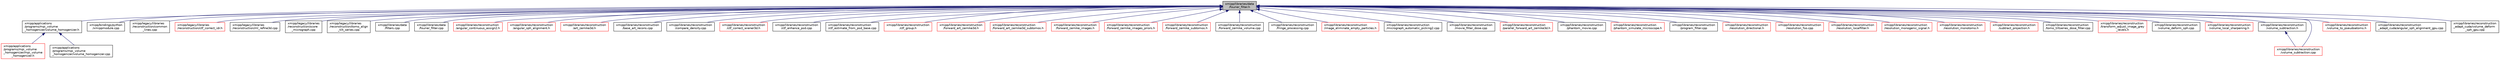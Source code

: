 digraph "xmipp/libraries/data/fourier_filter.h"
{
  edge [fontname="Helvetica",fontsize="10",labelfontname="Helvetica",labelfontsize="10"];
  node [fontname="Helvetica",fontsize="10",shape=record];
  Node85 [label="xmipp/libraries/data\l/fourier_filter.h",height=0.2,width=0.4,color="black", fillcolor="grey75", style="filled", fontcolor="black"];
  Node85 -> Node86 [dir="back",color="midnightblue",fontsize="10",style="solid",fontname="Helvetica"];
  Node86 [label="xmipp/applications\l/programs/mpi_volume\l_homogenizer/volume_homogenizer.h",height=0.2,width=0.4,color="black", fillcolor="white", style="filled",URL="$volume__homogenizer_8h.html"];
  Node86 -> Node87 [dir="back",color="midnightblue",fontsize="10",style="solid",fontname="Helvetica"];
  Node87 [label="xmipp/applications\l/programs/mpi_volume\l_homogenizer/mpi_volume\l_homogenizer.h",height=0.2,width=0.4,color="red", fillcolor="white", style="filled",URL="$mpi__volume__homogenizer_8h.html"];
  Node86 -> Node90 [dir="back",color="midnightblue",fontsize="10",style="solid",fontname="Helvetica"];
  Node90 [label="xmipp/applications\l/programs/mpi_volume\l_homogenizer/volume_homogenizer.cpp",height=0.2,width=0.4,color="black", fillcolor="white", style="filled",URL="$volume__homogenizer_8cpp.html"];
  Node85 -> Node91 [dir="back",color="midnightblue",fontsize="10",style="solid",fontname="Helvetica"];
  Node91 [label="xmipp/bindings/python\l/xmippmodule.cpp",height=0.2,width=0.4,color="black", fillcolor="white", style="filled",URL="$xmippmodule_8cpp.html"];
  Node85 -> Node92 [dir="back",color="midnightblue",fontsize="10",style="solid",fontname="Helvetica"];
  Node92 [label="xmipp/legacy/libraries\l/reconstruction/common\l_lines.cpp",height=0.2,width=0.4,color="black", fillcolor="white", style="filled",URL="$common__lines_8cpp.html"];
  Node85 -> Node93 [dir="back",color="midnightblue",fontsize="10",style="solid",fontname="Helvetica"];
  Node93 [label="xmipp/legacy/libraries\l/reconstruction/ctf_correct_idr.h",height=0.2,width=0.4,color="red", fillcolor="white", style="filled",URL="$ctf__correct__idr_8h.html"];
  Node85 -> Node97 [dir="back",color="midnightblue",fontsize="10",style="solid",fontname="Helvetica"];
  Node97 [label="xmipp/legacy/libraries\l/reconstruction/ml_refine3d.cpp",height=0.2,width=0.4,color="black", fillcolor="white", style="filled",URL="$ml__refine3d_8cpp.html"];
  Node85 -> Node98 [dir="back",color="midnightblue",fontsize="10",style="solid",fontname="Helvetica"];
  Node98 [label="xmipp/legacy/libraries\l/reconstruction/score\l_micrograph.cpp",height=0.2,width=0.4,color="black", fillcolor="white", style="filled",URL="$score__micrograph_8cpp.html"];
  Node85 -> Node99 [dir="back",color="midnightblue",fontsize="10",style="solid",fontname="Helvetica"];
  Node99 [label="xmipp/legacy/libraries\l/reconstruction/tomo_align\l_tilt_series.cpp",height=0.2,width=0.4,color="black", fillcolor="white", style="filled",URL="$tomo__align__tilt__series_8cpp.html"];
  Node85 -> Node100 [dir="back",color="midnightblue",fontsize="10",style="solid",fontname="Helvetica"];
  Node100 [label="xmipp/libraries/data\l/filters.cpp",height=0.2,width=0.4,color="black", fillcolor="white", style="filled",URL="$filters_8cpp.html"];
  Node85 -> Node101 [dir="back",color="midnightblue",fontsize="10",style="solid",fontname="Helvetica"];
  Node101 [label="xmipp/libraries/data\l/fourier_filter.cpp",height=0.2,width=0.4,color="black", fillcolor="white", style="filled",URL="$fourier__filter_8cpp.html"];
  Node85 -> Node102 [dir="back",color="midnightblue",fontsize="10",style="solid",fontname="Helvetica"];
  Node102 [label="xmipp/libraries/reconstruction\l/angular_continuous_assign2.h",height=0.2,width=0.4,color="red", fillcolor="white", style="filled",URL="$angular__continuous__assign2_8h.html"];
  Node85 -> Node107 [dir="back",color="midnightblue",fontsize="10",style="solid",fontname="Helvetica"];
  Node107 [label="xmipp/libraries/reconstruction\l/angular_sph_alignment.h",height=0.2,width=0.4,color="red", fillcolor="white", style="filled",URL="$angular__sph__alignment_8h.html"];
  Node85 -> Node112 [dir="back",color="midnightblue",fontsize="10",style="solid",fontname="Helvetica"];
  Node112 [label="xmipp/libraries/reconstruction\l/art_zernike3d.h",height=0.2,width=0.4,color="red", fillcolor="white", style="filled",URL="$art__zernike3d_8h.html"];
  Node85 -> Node115 [dir="back",color="midnightblue",fontsize="10",style="solid",fontname="Helvetica"];
  Node115 [label="xmipp/libraries/reconstruction\l/base_art_recons.cpp",height=0.2,width=0.4,color="black", fillcolor="white", style="filled",URL="$base__art__recons_8cpp.html"];
  Node85 -> Node116 [dir="back",color="midnightblue",fontsize="10",style="solid",fontname="Helvetica"];
  Node116 [label="xmipp/libraries/reconstruction\l/compare_density.cpp",height=0.2,width=0.4,color="black", fillcolor="white", style="filled",URL="$compare__density_8cpp.html"];
  Node85 -> Node117 [dir="back",color="midnightblue",fontsize="10",style="solid",fontname="Helvetica"];
  Node117 [label="xmipp/libraries/reconstruction\l/ctf_correct_wiener3d.h",height=0.2,width=0.4,color="red", fillcolor="white", style="filled",URL="$ctf__correct__wiener3d_8h.html"];
  Node85 -> Node120 [dir="back",color="midnightblue",fontsize="10",style="solid",fontname="Helvetica"];
  Node120 [label="xmipp/libraries/reconstruction\l/ctf_enhance_psd.cpp",height=0.2,width=0.4,color="black", fillcolor="white", style="filled",URL="$ctf__enhance__psd_8cpp.html"];
  Node85 -> Node121 [dir="back",color="midnightblue",fontsize="10",style="solid",fontname="Helvetica"];
  Node121 [label="xmipp/libraries/reconstruction\l/ctf_estimate_from_psd_base.cpp",height=0.2,width=0.4,color="black", fillcolor="white", style="filled",URL="$ctf__estimate__from__psd__base_8cpp.html"];
  Node85 -> Node122 [dir="back",color="midnightblue",fontsize="10",style="solid",fontname="Helvetica"];
  Node122 [label="xmipp/libraries/reconstruction\l/ctf_group.h",height=0.2,width=0.4,color="red", fillcolor="white", style="filled",URL="$ctf__group_8h.html"];
  Node85 -> Node125 [dir="back",color="midnightblue",fontsize="10",style="solid",fontname="Helvetica"];
  Node125 [label="xmipp/libraries/reconstruction\l/forward_art_zernike3d.h",height=0.2,width=0.4,color="red", fillcolor="white", style="filled",URL="$forward__art__zernike3d_8h.html"];
  Node85 -> Node128 [dir="back",color="midnightblue",fontsize="10",style="solid",fontname="Helvetica"];
  Node128 [label="xmipp/libraries/reconstruction\l/forward_art_zernike3d_subtomos.h",height=0.2,width=0.4,color="red", fillcolor="white", style="filled",URL="$forward__art__zernike3d__subtomos_8h.html"];
  Node85 -> Node131 [dir="back",color="midnightblue",fontsize="10",style="solid",fontname="Helvetica"];
  Node131 [label="xmipp/libraries/reconstruction\l/forward_zernike_images.h",height=0.2,width=0.4,color="red", fillcolor="white", style="filled",URL="$forward__zernike__images_8h.html"];
  Node85 -> Node136 [dir="back",color="midnightblue",fontsize="10",style="solid",fontname="Helvetica"];
  Node136 [label="xmipp/libraries/reconstruction\l/forward_zernike_images_priors.h",height=0.2,width=0.4,color="red", fillcolor="white", style="filled",URL="$forward__zernike__images__priors_8h.html"];
  Node85 -> Node141 [dir="back",color="midnightblue",fontsize="10",style="solid",fontname="Helvetica"];
  Node141 [label="xmipp/libraries/reconstruction\l/forward_zernike_subtomos.h",height=0.2,width=0.4,color="red", fillcolor="white", style="filled",URL="$forward__zernike__subtomos_8h.html"];
  Node85 -> Node146 [dir="back",color="midnightblue",fontsize="10",style="solid",fontname="Helvetica"];
  Node146 [label="xmipp/libraries/reconstruction\l/forward_zernike_volume.cpp",height=0.2,width=0.4,color="black", fillcolor="white", style="filled",URL="$libraries_2reconstruction_2forward__zernike__volume_8cpp.html"];
  Node85 -> Node147 [dir="back",color="midnightblue",fontsize="10",style="solid",fontname="Helvetica"];
  Node147 [label="xmipp/libraries/reconstruction\l/fringe_processing.cpp",height=0.2,width=0.4,color="black", fillcolor="white", style="filled",URL="$fringe__processing_8cpp.html"];
  Node85 -> Node148 [dir="back",color="midnightblue",fontsize="10",style="solid",fontname="Helvetica"];
  Node148 [label="xmipp/libraries/reconstruction\l/image_eliminate_empty_particles.h",height=0.2,width=0.4,color="red", fillcolor="white", style="filled",URL="$image__eliminate__empty__particles_8h.html"];
  Node85 -> Node151 [dir="back",color="midnightblue",fontsize="10",style="solid",fontname="Helvetica"];
  Node151 [label="xmipp/libraries/reconstruction\l/micrograph_automatic_picking2.cpp",height=0.2,width=0.4,color="black", fillcolor="white", style="filled",URL="$micrograph__automatic__picking2_8cpp.html"];
  Node85 -> Node152 [dir="back",color="midnightblue",fontsize="10",style="solid",fontname="Helvetica"];
  Node152 [label="xmipp/libraries/reconstruction\l/movie_filter_dose.cpp",height=0.2,width=0.4,color="black", fillcolor="white", style="filled",URL="$libraries_2reconstruction_2movie__filter__dose_8cpp.html"];
  Node85 -> Node153 [dir="back",color="midnightblue",fontsize="10",style="solid",fontname="Helvetica"];
  Node153 [label="xmipp/libraries/reconstruction\l/parallel_forward_art_zernike3d.h",height=0.2,width=0.4,color="red", fillcolor="white", style="filled",URL="$parallel__forward__art__zernike3d_8h.html"];
  Node85 -> Node156 [dir="back",color="midnightblue",fontsize="10",style="solid",fontname="Helvetica"];
  Node156 [label="xmipp/libraries/reconstruction\l/phantom_movie.cpp",height=0.2,width=0.4,color="black", fillcolor="white", style="filled",URL="$phantom__movie_8cpp.html"];
  Node85 -> Node157 [dir="back",color="midnightblue",fontsize="10",style="solid",fontname="Helvetica"];
  Node157 [label="xmipp/libraries/reconstruction\l/phantom_simulate_microscope.h",height=0.2,width=0.4,color="red", fillcolor="white", style="filled",URL="$phantom__simulate__microscope_8h.html"];
  Node85 -> Node160 [dir="back",color="midnightblue",fontsize="10",style="solid",fontname="Helvetica"];
  Node160 [label="xmipp/libraries/reconstruction\l/program_filter.cpp",height=0.2,width=0.4,color="black", fillcolor="white", style="filled",URL="$program__filter_8cpp.html"];
  Node85 -> Node161 [dir="back",color="midnightblue",fontsize="10",style="solid",fontname="Helvetica"];
  Node161 [label="xmipp/libraries/reconstruction\l/resolution_directional.h",height=0.2,width=0.4,color="red", fillcolor="white", style="filled",URL="$resolution__directional_8h.html"];
  Node85 -> Node164 [dir="back",color="midnightblue",fontsize="10",style="solid",fontname="Helvetica"];
  Node164 [label="xmipp/libraries/reconstruction\l/resolution_fso.cpp",height=0.2,width=0.4,color="red", fillcolor="white", style="filled",URL="$libraries_2reconstruction_2resolution__fso_8cpp.html"];
  Node85 -> Node166 [dir="back",color="midnightblue",fontsize="10",style="solid",fontname="Helvetica"];
  Node166 [label="xmipp/libraries/reconstruction\l/resolution_localfilter.h",height=0.2,width=0.4,color="red", fillcolor="white", style="filled",URL="$resolution__localfilter_8h.html"];
  Node85 -> Node169 [dir="back",color="midnightblue",fontsize="10",style="solid",fontname="Helvetica"];
  Node169 [label="xmipp/libraries/reconstruction\l/resolution_monogenic_signal.h",height=0.2,width=0.4,color="red", fillcolor="white", style="filled",URL="$resolution__monogenic__signal_8h.html"];
  Node85 -> Node172 [dir="back",color="midnightblue",fontsize="10",style="solid",fontname="Helvetica"];
  Node172 [label="xmipp/libraries/reconstruction\l/resolution_monotomo.h",height=0.2,width=0.4,color="red", fillcolor="white", style="filled",URL="$resolution__monotomo_8h.html"];
  Node85 -> Node175 [dir="back",color="midnightblue",fontsize="10",style="solid",fontname="Helvetica"];
  Node175 [label="xmipp/libraries/reconstruction\l/subtract_projection.h",height=0.2,width=0.4,color="red", fillcolor="white", style="filled",URL="$subtract__projection_8h.html"];
  Node85 -> Node178 [dir="back",color="midnightblue",fontsize="10",style="solid",fontname="Helvetica"];
  Node178 [label="xmipp/libraries/reconstruction\l/tomo_tiltseries_dose_filter.cpp",height=0.2,width=0.4,color="black", fillcolor="white", style="filled",URL="$tomo__tiltseries__dose__filter_8cpp.html"];
  Node85 -> Node179 [dir="back",color="midnightblue",fontsize="10",style="solid",fontname="Helvetica"];
  Node179 [label="xmipp/libraries/reconstruction\l/transform_adjust_image_grey\l_levels.h",height=0.2,width=0.4,color="red", fillcolor="white", style="filled",URL="$transform__adjust__image__grey__levels_8h.html"];
  Node85 -> Node184 [dir="back",color="midnightblue",fontsize="10",style="solid",fontname="Helvetica"];
  Node184 [label="xmipp/libraries/reconstruction\l/volume_deform_sph.cpp",height=0.2,width=0.4,color="black", fillcolor="white", style="filled",URL="$volume__deform__sph_8cpp.html"];
  Node85 -> Node185 [dir="back",color="midnightblue",fontsize="10",style="solid",fontname="Helvetica"];
  Node185 [label="xmipp/libraries/reconstruction\l/volume_local_sharpening.h",height=0.2,width=0.4,color="red", fillcolor="white", style="filled",URL="$volume__local__sharpening_8h.html"];
  Node85 -> Node188 [dir="back",color="midnightblue",fontsize="10",style="solid",fontname="Helvetica"];
  Node188 [label="xmipp/libraries/reconstruction\l/volume_subtraction.h",height=0.2,width=0.4,color="black", fillcolor="white", style="filled",URL="$volume__subtraction_8h.html"];
  Node188 -> Node189 [dir="back",color="midnightblue",fontsize="10",style="solid",fontname="Helvetica"];
  Node189 [label="xmipp/libraries/reconstruction\l/volume_subtraction.cpp",height=0.2,width=0.4,color="red", fillcolor="white", style="filled",URL="$volume__subtraction_8cpp.html"];
  Node85 -> Node189 [dir="back",color="midnightblue",fontsize="10",style="solid",fontname="Helvetica"];
  Node85 -> Node193 [dir="back",color="midnightblue",fontsize="10",style="solid",fontname="Helvetica"];
  Node193 [label="xmipp/libraries/reconstruction\l/volume_to_pseudoatoms.h",height=0.2,width=0.4,color="red", fillcolor="white", style="filled",URL="$volume__to__pseudoatoms_8h.html"];
  Node85 -> Node196 [dir="back",color="midnightblue",fontsize="10",style="solid",fontname="Helvetica"];
  Node196 [label="xmipp/libraries/reconstruction\l_adapt_cuda/angular_sph_alignment_gpu.cpp",height=0.2,width=0.4,color="black", fillcolor="white", style="filled",URL="$angular__sph__alignment__gpu_8cpp.html"];
  Node85 -> Node197 [dir="back",color="midnightblue",fontsize="10",style="solid",fontname="Helvetica"];
  Node197 [label="xmipp/libraries/reconstruction\l_adapt_cuda/volume_deform\l_sph_gpu.cpp",height=0.2,width=0.4,color="black", fillcolor="white", style="filled",URL="$volume__deform__sph__gpu_8cpp.html"];
}
